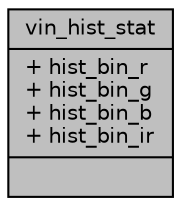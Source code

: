 digraph "vin_hist_stat"
{
 // INTERACTIVE_SVG=YES
 // LATEX_PDF_SIZE
  bgcolor="transparent";
  edge [fontname="Helvetica",fontsize="10",labelfontname="Helvetica",labelfontsize="10"];
  node [fontname="Helvetica",fontsize="10",shape=record];
  Node1 [label="{vin_hist_stat\n|+ hist_bin_r\l+ hist_bin_g\l+ hist_bin_b\l+ hist_bin_ir\l|}",height=0.2,width=0.4,color="black", fillcolor="grey75", style="filled", fontcolor="black",tooltip=" "];
}
